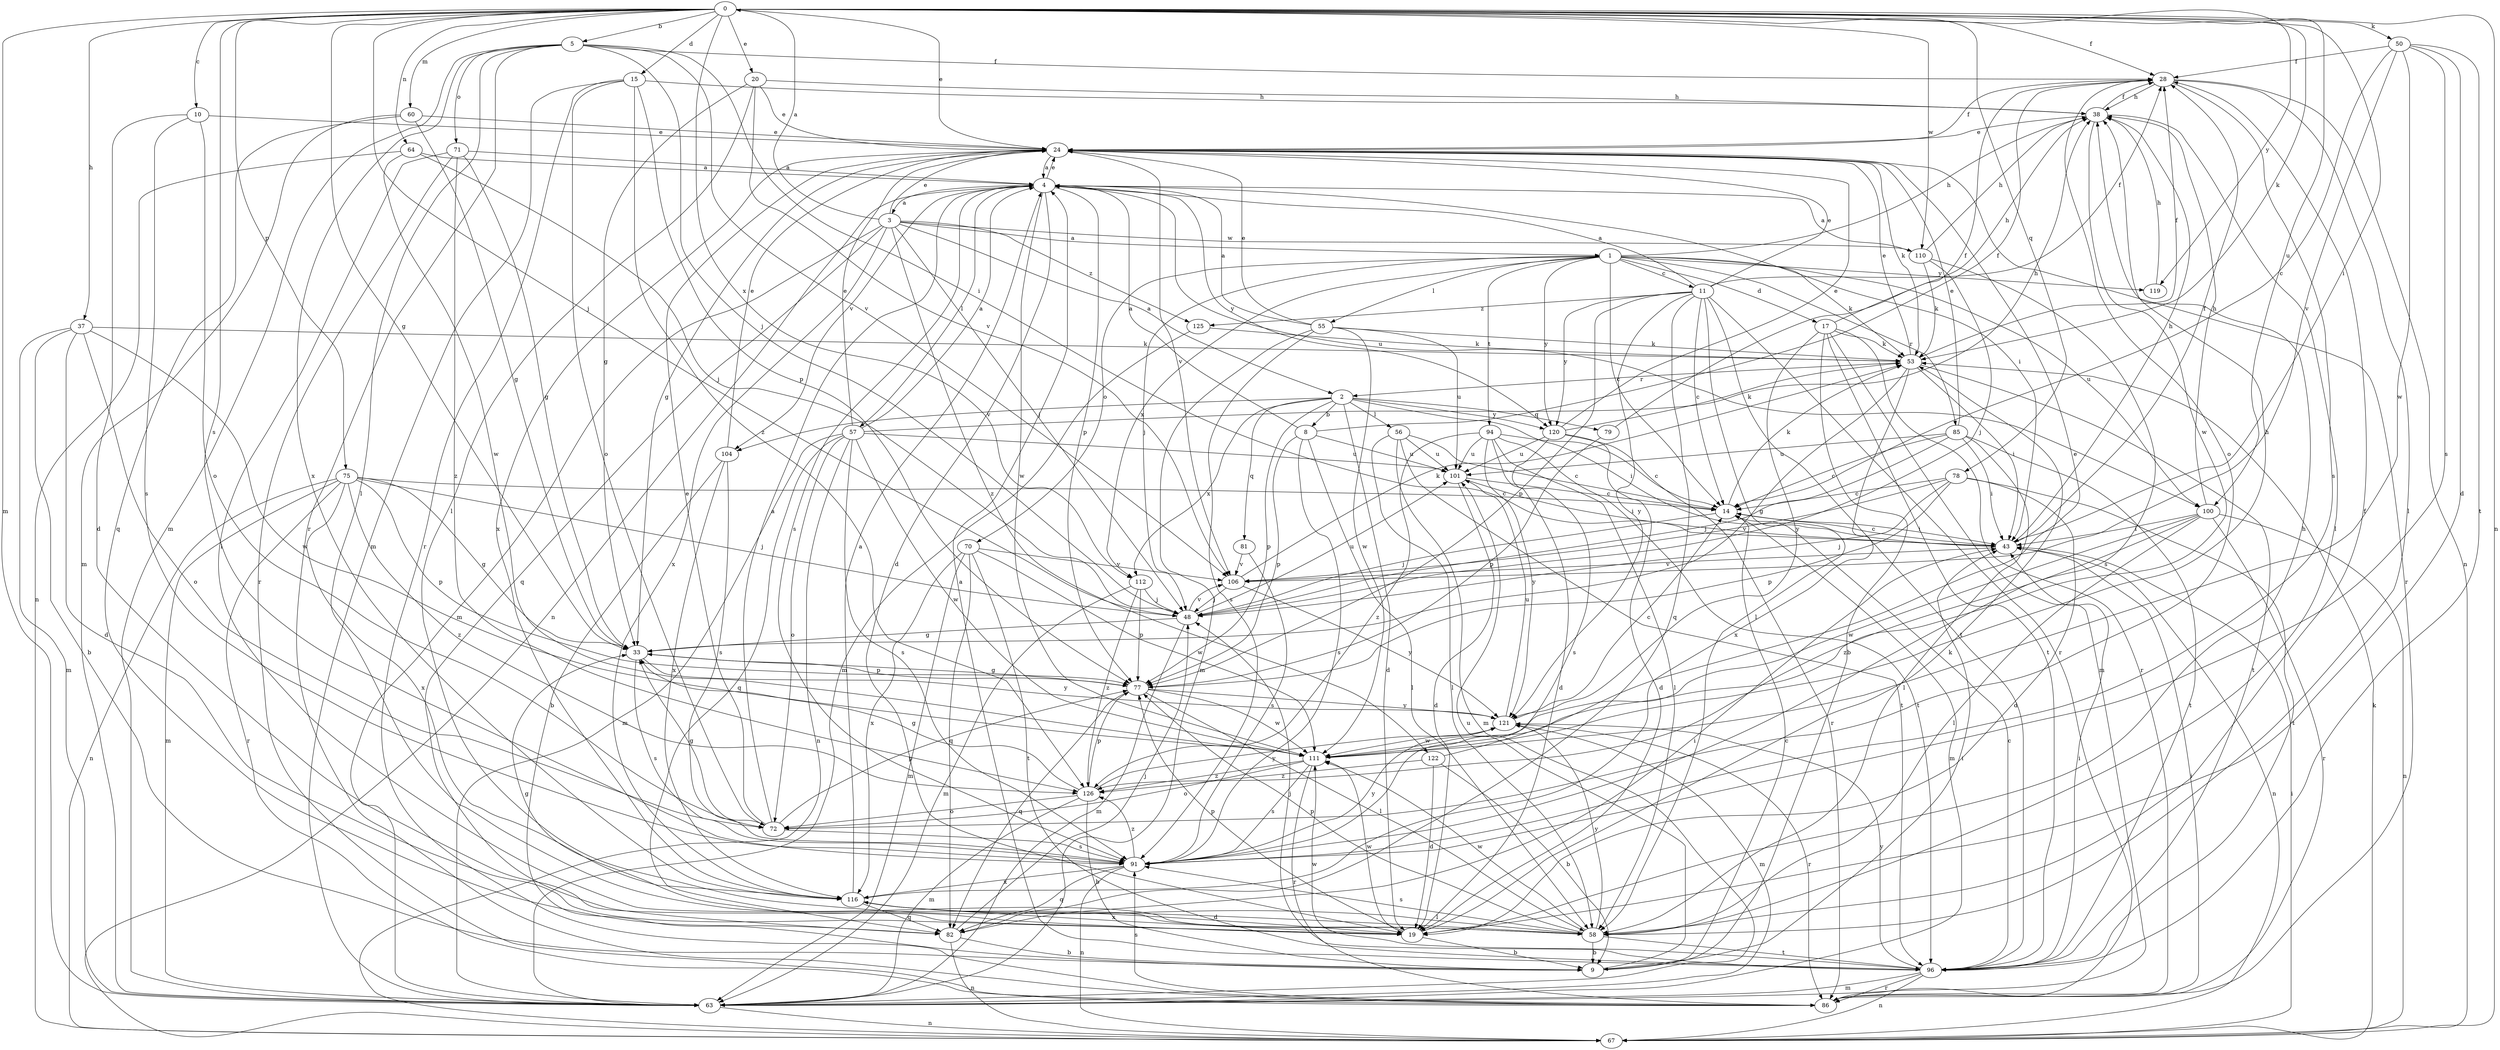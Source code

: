 strict digraph  {
0;
1;
2;
3;
4;
5;
8;
9;
10;
11;
14;
15;
17;
19;
20;
24;
28;
33;
37;
38;
43;
48;
50;
53;
55;
56;
57;
58;
60;
63;
64;
67;
70;
71;
72;
75;
77;
78;
79;
81;
82;
85;
86;
91;
94;
96;
100;
101;
104;
106;
110;
111;
112;
116;
119;
120;
121;
122;
125;
126;
0 -> 5  [label=b];
0 -> 10  [label=c];
0 -> 15  [label=d];
0 -> 20  [label=e];
0 -> 24  [label=e];
0 -> 28  [label=f];
0 -> 33  [label=g];
0 -> 37  [label=h];
0 -> 43  [label=i];
0 -> 48  [label=j];
0 -> 50  [label=k];
0 -> 53  [label=k];
0 -> 60  [label=m];
0 -> 63  [label=m];
0 -> 64  [label=n];
0 -> 67  [label=n];
0 -> 75  [label=p];
0 -> 78  [label=q];
0 -> 91  [label=s];
0 -> 100  [label=u];
0 -> 110  [label=w];
0 -> 112  [label=x];
0 -> 119  [label=y];
1 -> 11  [label=c];
1 -> 14  [label=c];
1 -> 17  [label=d];
1 -> 38  [label=h];
1 -> 48  [label=j];
1 -> 53  [label=k];
1 -> 55  [label=l];
1 -> 70  [label=o];
1 -> 85  [label=r];
1 -> 94  [label=t];
1 -> 100  [label=u];
1 -> 112  [label=x];
1 -> 119  [label=y];
1 -> 120  [label=y];
2 -> 8  [label=b];
2 -> 19  [label=d];
2 -> 43  [label=i];
2 -> 56  [label=l];
2 -> 77  [label=p];
2 -> 79  [label=q];
2 -> 81  [label=q];
2 -> 104  [label=v];
2 -> 112  [label=x];
2 -> 120  [label=y];
3 -> 0  [label=a];
3 -> 1  [label=a];
3 -> 2  [label=a];
3 -> 24  [label=e];
3 -> 48  [label=j];
3 -> 63  [label=m];
3 -> 82  [label=q];
3 -> 110  [label=w];
3 -> 116  [label=x];
3 -> 122  [label=z];
3 -> 125  [label=z];
4 -> 3  [label=a];
4 -> 19  [label=d];
4 -> 24  [label=e];
4 -> 43  [label=i];
4 -> 57  [label=l];
4 -> 67  [label=n];
4 -> 77  [label=p];
4 -> 91  [label=s];
4 -> 100  [label=u];
4 -> 104  [label=v];
4 -> 111  [label=w];
4 -> 120  [label=y];
5 -> 28  [label=f];
5 -> 43  [label=i];
5 -> 48  [label=j];
5 -> 58  [label=l];
5 -> 63  [label=m];
5 -> 71  [label=o];
5 -> 86  [label=r];
5 -> 106  [label=v];
5 -> 116  [label=x];
8 -> 4  [label=a];
8 -> 28  [label=f];
8 -> 58  [label=l];
8 -> 77  [label=p];
8 -> 91  [label=s];
8 -> 101  [label=u];
9 -> 14  [label=c];
9 -> 43  [label=i];
9 -> 101  [label=u];
10 -> 19  [label=d];
10 -> 24  [label=e];
10 -> 72  [label=o];
10 -> 91  [label=s];
11 -> 4  [label=a];
11 -> 14  [label=c];
11 -> 24  [label=e];
11 -> 28  [label=f];
11 -> 58  [label=l];
11 -> 77  [label=p];
11 -> 82  [label=q];
11 -> 86  [label=r];
11 -> 96  [label=t];
11 -> 120  [label=y];
11 -> 121  [label=y];
11 -> 125  [label=z];
14 -> 43  [label=i];
14 -> 48  [label=j];
14 -> 53  [label=k];
14 -> 63  [label=m];
15 -> 38  [label=h];
15 -> 63  [label=m];
15 -> 72  [label=o];
15 -> 77  [label=p];
15 -> 86  [label=r];
15 -> 126  [label=z];
17 -> 9  [label=b];
17 -> 38  [label=h];
17 -> 53  [label=k];
17 -> 63  [label=m];
17 -> 86  [label=r];
17 -> 96  [label=t];
17 -> 121  [label=y];
19 -> 9  [label=b];
19 -> 33  [label=g];
19 -> 38  [label=h];
19 -> 53  [label=k];
19 -> 77  [label=p];
19 -> 111  [label=w];
19 -> 116  [label=x];
20 -> 24  [label=e];
20 -> 33  [label=g];
20 -> 38  [label=h];
20 -> 58  [label=l];
20 -> 106  [label=v];
24 -> 4  [label=a];
24 -> 28  [label=f];
24 -> 33  [label=g];
24 -> 53  [label=k];
24 -> 86  [label=r];
24 -> 106  [label=v];
24 -> 116  [label=x];
28 -> 38  [label=h];
28 -> 58  [label=l];
28 -> 67  [label=n];
28 -> 72  [label=o];
28 -> 91  [label=s];
33 -> 77  [label=p];
33 -> 91  [label=s];
33 -> 121  [label=y];
37 -> 9  [label=b];
37 -> 19  [label=d];
37 -> 53  [label=k];
37 -> 63  [label=m];
37 -> 72  [label=o];
37 -> 111  [label=w];
38 -> 24  [label=e];
38 -> 28  [label=f];
38 -> 58  [label=l];
38 -> 111  [label=w];
43 -> 14  [label=c];
43 -> 28  [label=f];
43 -> 38  [label=h];
43 -> 67  [label=n];
43 -> 106  [label=v];
48 -> 33  [label=g];
48 -> 63  [label=m];
48 -> 101  [label=u];
48 -> 106  [label=v];
50 -> 14  [label=c];
50 -> 19  [label=d];
50 -> 28  [label=f];
50 -> 91  [label=s];
50 -> 96  [label=t];
50 -> 106  [label=v];
50 -> 111  [label=w];
53 -> 24  [label=e];
53 -> 28  [label=f];
53 -> 33  [label=g];
53 -> 43  [label=i];
53 -> 96  [label=t];
53 -> 116  [label=x];
53 -> 2  [label=r];
55 -> 4  [label=a];
55 -> 24  [label=e];
55 -> 53  [label=k];
55 -> 63  [label=m];
55 -> 91  [label=s];
55 -> 101  [label=u];
55 -> 111  [label=w];
56 -> 14  [label=c];
56 -> 58  [label=l];
56 -> 63  [label=m];
56 -> 96  [label=t];
56 -> 101  [label=u];
57 -> 4  [label=a];
57 -> 24  [label=e];
57 -> 38  [label=h];
57 -> 63  [label=m];
57 -> 67  [label=n];
57 -> 72  [label=o];
57 -> 82  [label=q];
57 -> 91  [label=s];
57 -> 101  [label=u];
57 -> 111  [label=w];
58 -> 9  [label=b];
58 -> 28  [label=f];
58 -> 77  [label=p];
58 -> 91  [label=s];
58 -> 96  [label=t];
58 -> 111  [label=w];
58 -> 121  [label=y];
60 -> 24  [label=e];
60 -> 33  [label=g];
60 -> 63  [label=m];
60 -> 82  [label=q];
63 -> 67  [label=n];
64 -> 4  [label=a];
64 -> 48  [label=j];
64 -> 67  [label=n];
64 -> 111  [label=w];
67 -> 43  [label=i];
67 -> 53  [label=k];
70 -> 63  [label=m];
70 -> 82  [label=q];
70 -> 96  [label=t];
70 -> 106  [label=v];
70 -> 111  [label=w];
70 -> 116  [label=x];
71 -> 4  [label=a];
71 -> 33  [label=g];
71 -> 58  [label=l];
71 -> 86  [label=r];
71 -> 126  [label=z];
72 -> 4  [label=a];
72 -> 24  [label=e];
72 -> 33  [label=g];
72 -> 77  [label=p];
72 -> 91  [label=s];
75 -> 14  [label=c];
75 -> 33  [label=g];
75 -> 48  [label=j];
75 -> 63  [label=m];
75 -> 67  [label=n];
75 -> 77  [label=p];
75 -> 86  [label=r];
75 -> 116  [label=x];
75 -> 126  [label=z];
77 -> 33  [label=g];
77 -> 58  [label=l];
77 -> 82  [label=q];
77 -> 111  [label=w];
77 -> 121  [label=y];
78 -> 14  [label=c];
78 -> 19  [label=d];
78 -> 48  [label=j];
78 -> 77  [label=p];
78 -> 96  [label=t];
78 -> 106  [label=v];
79 -> 28  [label=f];
79 -> 77  [label=p];
81 -> 91  [label=s];
81 -> 106  [label=v];
82 -> 9  [label=b];
82 -> 43  [label=i];
82 -> 48  [label=j];
82 -> 67  [label=n];
85 -> 14  [label=c];
85 -> 24  [label=e];
85 -> 43  [label=i];
85 -> 48  [label=j];
85 -> 58  [label=l];
85 -> 96  [label=t];
85 -> 101  [label=u];
86 -> 43  [label=i];
86 -> 91  [label=s];
91 -> 67  [label=n];
91 -> 82  [label=q];
91 -> 116  [label=x];
91 -> 121  [label=y];
91 -> 126  [label=z];
94 -> 14  [label=c];
94 -> 19  [label=d];
94 -> 58  [label=l];
94 -> 96  [label=t];
94 -> 101  [label=u];
94 -> 121  [label=y];
94 -> 126  [label=z];
96 -> 4  [label=a];
96 -> 14  [label=c];
96 -> 43  [label=i];
96 -> 48  [label=j];
96 -> 63  [label=m];
96 -> 67  [label=n];
96 -> 86  [label=r];
96 -> 111  [label=w];
96 -> 121  [label=y];
100 -> 38  [label=h];
100 -> 43  [label=i];
100 -> 58  [label=l];
100 -> 67  [label=n];
100 -> 86  [label=r];
100 -> 111  [label=w];
100 -> 126  [label=z];
101 -> 14  [label=c];
101 -> 19  [label=d];
101 -> 43  [label=i];
104 -> 9  [label=b];
104 -> 24  [label=e];
104 -> 91  [label=s];
104 -> 116  [label=x];
106 -> 48  [label=j];
106 -> 53  [label=k];
106 -> 121  [label=y];
110 -> 4  [label=a];
110 -> 38  [label=h];
110 -> 48  [label=j];
110 -> 53  [label=k];
110 -> 91  [label=s];
111 -> 38  [label=h];
111 -> 72  [label=o];
111 -> 86  [label=r];
111 -> 91  [label=s];
111 -> 126  [label=z];
112 -> 48  [label=j];
112 -> 63  [label=m];
112 -> 77  [label=p];
112 -> 126  [label=z];
116 -> 4  [label=a];
116 -> 19  [label=d];
116 -> 58  [label=l];
116 -> 82  [label=q];
119 -> 38  [label=h];
120 -> 19  [label=d];
120 -> 24  [label=e];
120 -> 53  [label=k];
120 -> 86  [label=r];
120 -> 91  [label=s];
120 -> 101  [label=u];
121 -> 14  [label=c];
121 -> 63  [label=m];
121 -> 86  [label=r];
121 -> 101  [label=u];
121 -> 111  [label=w];
122 -> 9  [label=b];
122 -> 19  [label=d];
122 -> 24  [label=e];
122 -> 126  [label=z];
125 -> 53  [label=k];
125 -> 63  [label=m];
126 -> 9  [label=b];
126 -> 33  [label=g];
126 -> 63  [label=m];
126 -> 72  [label=o];
126 -> 77  [label=p];
126 -> 121  [label=y];
}
